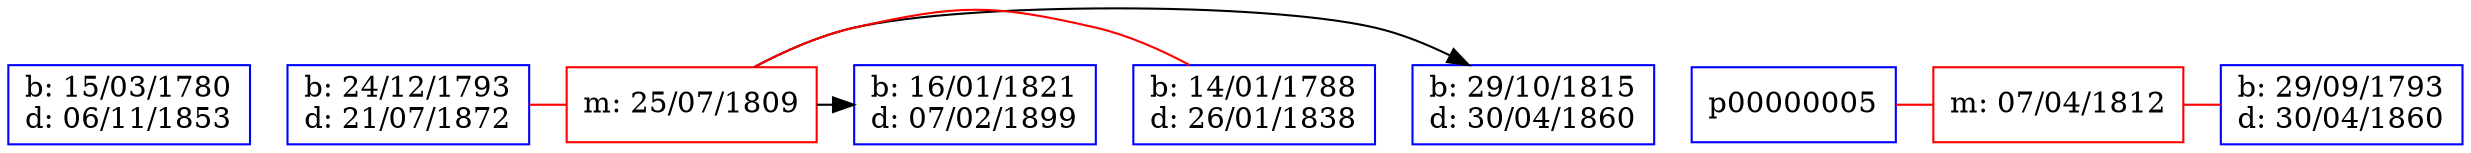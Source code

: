digraph familyTree {
node [shape=box style=solid color=blue]
p00000001 [label="b: 15/03/1780\nd: 06/11/1853"]
{ rank = same; p00000001 p00000008; }
p00000002 [label="b: 14/01/1788\nd: 26/01/1838"]
{ rank = same; p00000002 p00000008; }
p00000008 [label="b: 29/10/1815\nd: 30/04/1860"]
p00000010 [label="b: 16/01/1821\nd: 07/02/1899"]
p00000003 [label="b: 29/09/1793\nd: 30/04/1860"]
{ rank = same; p00000003 p00000010; }
p00000004 [label="b: 24/12/1793\nd: 21/07/1872"]
{ rank = same; p00000004 p00000010; }
p00000004 -> m00000002 [color=red arrowhead=none]
m00000002 -> p00000002 [color=red arrowhead=none]
m00000002 [shape=box color=red label="m: 25/07/1809"]
{ rank = same; p00000004 p00000002 m00000002; }
m00000002 -> p00000008
m00000002 -> p00000010
p00000005 -> m00000003 [color=red arrowhead=none]
m00000003 -> p00000003 [color=red arrowhead=none]
m00000003 [shape=box color=red label="m: 07/04/1812"]
{ rank = same; p00000005 p00000003 m00000003; }
}
